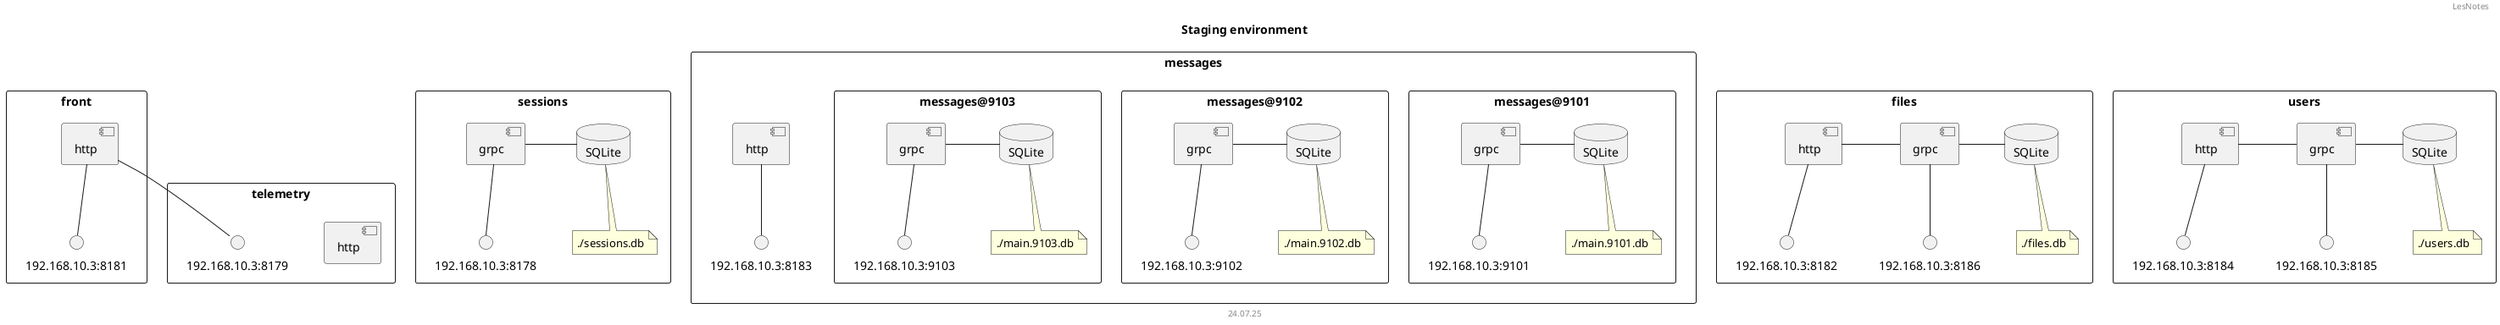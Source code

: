 @startuml

skinparam packageStyle rectangle

top to bottom direction

header LesNotes
title Staging environment

together {
	package users
	package files
	package messages
	package telemetry
	package sessions
	package front
}

package Front as front {
	component http as front_http
	front_http -- "192.168.10.3:8181"
}

package Telemetry as telemetry {
	component http as telemetry_http
	front_http -- "192.168.10.3:8179"
}

package Users as users {
	component http as users_http
	component grpc as users_grpc
	database SQLite as users_db

	users_http -- "192.168.10.3:8184"
	users_grpc -- "192.168.10.3:8185"

	users_grpc - users_db
	users_http - users_grpc

	note bottom of users_db : ./users.db
}

package Files as files {
	component http as files_http
	component grpc as files_grpc
	database SQLite as files_db

	files_http -- "192.168.10.3:8182"
	files_grpc -- "192.168.10.3:8186"

	files_grpc - files_db 
	files_http - files_grpc

	note bottom of files_db : ./files.db
}

package Messages as messages {
	component http as messages_http

	messages_http -- "192.168.10.3:8183"

	package "messages@9101" as 9101 {
		component grpc as 9101_grpc
		database SQLite as 9101_db

		9101_grpc -- "192.168.10.3:9101"
		9101_grpc - 9101_db

		note bottom of 9101_db : ./main.9101.db
	}

	package "messages@9102" as 9102 {
		component grpc as 9102_grpc
		database SQLite as 9102_db

		9102_grpc -- "192.168.10.3:9102"
		9102_grpc - 9102_db

		note bottom of 9102_db : ./main.9102.db
	}

	package "messages@9103" as 9103 {
		component grpc as 9103_grpc
		database SQLite as 9103_db

		9103_grpc -- "192.168.10.3:9103"
		9103_grpc - 9103_db

		note bottom of 9103_db : ./main.9103.db
	}
}

package Sessions as sessions {
	component grpc as sessions_grpc
	database SQLite as sessions_db

	sessions_grpc -- "192.168.10.3:8178"

	sessions_grpc - sessions_db

	note bottom of sessions_db : ./sessions.db
}

footer 24.07.25
@enduml
